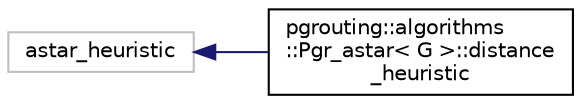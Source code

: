 digraph "Graphical Class Hierarchy"
{
  edge [fontname="Helvetica",fontsize="10",labelfontname="Helvetica",labelfontsize="10"];
  node [fontname="Helvetica",fontsize="10",shape=record];
  rankdir="LR";
  Node144 [label="astar_heuristic",height=0.2,width=0.4,color="grey75", fillcolor="white", style="filled"];
  Node144 -> Node0 [dir="back",color="midnightblue",fontsize="10",style="solid",fontname="Helvetica"];
  Node0 [label="pgrouting::algorithms\l::Pgr_astar\< G \>::distance\l_heuristic",height=0.2,width=0.4,color="black", fillcolor="white", style="filled",URL="$classpgrouting_1_1algorithms_1_1Pgr__astar_1_1distance__heuristic.html"];
}
